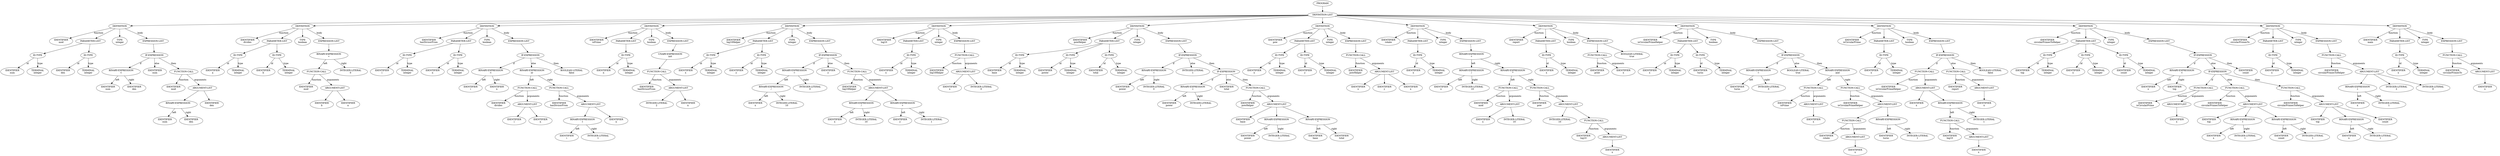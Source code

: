 digraph AST {
node0 [label="PROGRAM"]
node1 [label="DEFINITION-LIST"]
node2 [label="DEFINITION"]
node3 [label="IDENTIFIER\nmod"]
node4 [label="PARAMETER-LIST"]
node5 [label="ID-TYPE"]
node6 [label="IDENTIFIER\nnum"]
node7 [label="TERMINAL\ninteger"]
node8 [label="ID-TYPE"]
node9 [label="IDENTIFIER\nden"]
node10 [label="TERMINAL\ninteger"]
node11 [label="TYPE\ninteger"]
node12 [label="EXPRESSION-LIST"]
node13 [label="IF-EXPRESSION"]
node14 [label="BINARY-EXPRESSION\n<"]
node15 [label="IDENTIFIER\nnum"]
node16 [label="IDENTIFIER\nden"]
node17 [label="IDENTIFIER\nnum"]
node18 [label="FUNCTION-CALL"]
node19 [label="IDENTIFIER\nmod"]
node20 [label="ARGUMENT-LIST"]
node21 [label="BINARY-EXPRESSION\n-"]
node22 [label="IDENTIFIER\nnum"]
node23 [label="IDENTIFIER\nden"]
node24 [label="IDENTIFIER\nden"]
node25 [label="DEFINITION"]
node26 [label="IDENTIFIER\ndivides"]
node27 [label="PARAMETER-LIST"]
node28 [label="ID-TYPE"]
node29 [label="IDENTIFIER\na"]
node30 [label="TERMINAL\ninteger"]
node31 [label="ID-TYPE"]
node32 [label="IDENTIFIER\nb"]
node33 [label="TERMINAL\ninteger"]
node34 [label="TYPE\nboolean"]
node35 [label="EXPRESSION-LIST"]
node36 [label="BINARY-EXPRESSION\n="]
node37 [label="FUNCTION-CALL"]
node38 [label="IDENTIFIER\nmod"]
node39 [label="ARGUMENT-LIST"]
node40 [label="IDENTIFIER\nb"]
node41 [label="IDENTIFIER\na"]
node42 [label="INTEGER-LITERAL\n0"]
node43 [label="DEFINITION"]
node44 [label="IDENTIFIER\nhasDivisorFrom"]
node45 [label="PARAMETER-LIST"]
node46 [label="ID-TYPE"]
node47 [label="IDENTIFIER\ni"]
node48 [label="TERMINAL\ninteger"]
node49 [label="ID-TYPE"]
node50 [label="IDENTIFIER\nn"]
node51 [label="TERMINAL\ninteger"]
node52 [label="TYPE\nboolean"]
node53 [label="EXPRESSION-LIST"]
node54 [label="IF-EXPRESSION"]
node55 [label="BINARY-EXPRESSION\n<"]
node56 [label="IDENTIFIER\ni"]
node57 [label="IDENTIFIER\nn"]
node58 [label="BINARY-EXPRESSION\nor"]
node59 [label="FUNCTION-CALL"]
node60 [label="IDENTIFIER\ndivides"]
node61 [label="ARGUMENT-LIST"]
node62 [label="IDENTIFIER\ni"]
node63 [label="IDENTIFIER\nn"]
node64 [label="FUNCTION-CALL"]
node65 [label="IDENTIFIER\nhasDivisorFrom"]
node66 [label="ARGUMENT-LIST"]
node67 [label="BINARY-EXPRESSION\n+"]
node68 [label="IDENTIFIER\ni"]
node69 [label="INTEGER-LITERAL\n1"]
node70 [label="IDENTIFIER\nn"]
node71 [label="BOOLEAN-LITERAL\nfalse"]
node72 [label="DEFINITION"]
node73 [label="IDENTIFIER\nisPrime"]
node74 [label="PARAMETER-LIST"]
node75 [label="ID-TYPE"]
node76 [label="IDENTIFIER\nn"]
node77 [label="TERMINAL\ninteger"]
node78 [label="TYPE\nboolean"]
node79 [label="EXPRESSION-LIST"]
node80 [label="UNARY-EXPRESSION\nnot"]
node81 [label="FUNCTION-CALL"]
node82 [label="IDENTIFIER\nhasDivisorFrom"]
node83 [label="ARGUMENT-LIST"]
node84 [label="INTEGER-LITERAL\n2"]
node85 [label="IDENTIFIER\nn"]
node86 [label="DEFINITION"]
node87 [label="IDENTIFIER\nlog10Helper"]
node88 [label="PARAMETER-LIST"]
node89 [label="ID-TYPE"]
node90 [label="IDENTIFIER\nx"]
node91 [label="TERMINAL\ninteger"]
node92 [label="ID-TYPE"]
node93 [label="IDENTIFIER\ny"]
node94 [label="TERMINAL\ninteger"]
node95 [label="TYPE\ninteger"]
node96 [label="EXPRESSION-LIST"]
node97 [label="IF-EXPRESSION"]
node98 [label="BINARY-EXPRESSION\n="]
node99 [label="BINARY-EXPRESSION\n/"]
node100 [label="IDENTIFIER\nx"]
node101 [label="INTEGER-LITERAL\n10"]
node102 [label="INTEGER-LITERAL\n0"]
node103 [label="IDENTIFIER\ny"]
node104 [label="FUNCTION-CALL"]
node105 [label="IDENTIFIER\nlog10Helper"]
node106 [label="ARGUMENT-LIST"]
node107 [label="BINARY-EXPRESSION\n/"]
node108 [label="IDENTIFIER\nx"]
node109 [label="INTEGER-LITERAL\n10"]
node110 [label="BINARY-EXPRESSION\n+"]
node111 [label="IDENTIFIER\ny"]
node112 [label="INTEGER-LITERAL\n1"]
node113 [label="DEFINITION"]
node114 [label="IDENTIFIER\nlog10"]
node115 [label="PARAMETER-LIST"]
node116 [label="ID-TYPE"]
node117 [label="IDENTIFIER\nx"]
node118 [label="TERMINAL\ninteger"]
node119 [label="TYPE\ninteger"]
node120 [label="EXPRESSION-LIST"]
node121 [label="FUNCTION-CALL"]
node122 [label="IDENTIFIER\nlog10Helper"]
node123 [label="ARGUMENT-LIST"]
node124 [label="IDENTIFIER\nx"]
node125 [label="INTEGER-LITERAL\n0"]
node126 [label="DEFINITION"]
node127 [label="IDENTIFIER\npowHelper"]
node128 [label="PARAMETER-LIST"]
node129 [label="ID-TYPE"]
node130 [label="IDENTIFIER\nbase"]
node131 [label="TERMINAL\ninteger"]
node132 [label="ID-TYPE"]
node133 [label="IDENTIFIER\npower"]
node134 [label="TERMINAL\ninteger"]
node135 [label="ID-TYPE"]
node136 [label="IDENTIFIER\ntotal"]
node137 [label="TERMINAL\ninteger"]
node138 [label="TYPE\ninteger"]
node139 [label="EXPRESSION-LIST"]
node140 [label="IF-EXPRESSION"]
node141 [label="BINARY-EXPRESSION\n="]
node142 [label="IDENTIFIER\npower"]
node143 [label="INTEGER-LITERAL\n0"]
node144 [label="INTEGER-LITERAL\n1"]
node145 [label="IF-EXPRESSION"]
node146 [label="BINARY-EXPRESSION\n="]
node147 [label="IDENTIFIER\npower"]
node148 [label="INTEGER-LITERAL\n1"]
node149 [label="IDENTIFIER\ntotal"]
node150 [label="FUNCTION-CALL"]
node151 [label="IDENTIFIER\npowHelper"]
node152 [label="ARGUMENT-LIST"]
node153 [label="IDENTIFIER\nbase"]
node154 [label="BINARY-EXPRESSION\n-"]
node155 [label="IDENTIFIER\npower"]
node156 [label="INTEGER-LITERAL\n1"]
node157 [label="BINARY-EXPRESSION\n*"]
node158 [label="IDENTIFIER\nbase"]
node159 [label="IDENTIFIER\ntotal"]
node160 [label="DEFINITION"]
node161 [label="IDENTIFIER\npow"]
node162 [label="PARAMETER-LIST"]
node163 [label="ID-TYPE"]
node164 [label="IDENTIFIER\nx"]
node165 [label="TERMINAL\ninteger"]
node166 [label="ID-TYPE"]
node167 [label="IDENTIFIER\ny"]
node168 [label="TERMINAL\ninteger"]
node169 [label="TYPE\ninteger"]
node170 [label="EXPRESSION-LIST"]
node171 [label="FUNCTION-CALL"]
node172 [label="IDENTIFIER\npowHelper"]
node173 [label="ARGUMENT-LIST"]
node174 [label="IDENTIFIER\nx"]
node175 [label="IDENTIFIER\ny"]
node176 [label="IDENTIFIER\nx"]
node177 [label="DEFINITION"]
node178 [label="IDENTIFIER\nrotate"]
node179 [label="PARAMETER-LIST"]
node180 [label="ID-TYPE"]
node181 [label="IDENTIFIER\nx"]
node182 [label="TERMINAL\ninteger"]
node183 [label="TYPE\ninteger"]
node184 [label="EXPRESSION-LIST"]
node185 [label="BINARY-EXPRESSION\n+"]
node186 [label="BINARY-EXPRESSION\n/"]
node187 [label="IDENTIFIER\nx"]
node188 [label="INTEGER-LITERAL\n10"]
node189 [label="BINARY-EXPRESSION\n*"]
node190 [label="FUNCTION-CALL"]
node191 [label="IDENTIFIER\nmod"]
node192 [label="ARGUMENT-LIST"]
node193 [label="IDENTIFIER\nx"]
node194 [label="INTEGER-LITERAL\n10"]
node195 [label="FUNCTION-CALL"]
node196 [label="IDENTIFIER\npow"]
node197 [label="ARGUMENT-LIST"]
node198 [label="INTEGER-LITERAL\n10"]
node199 [label="FUNCTION-CALL"]
node200 [label="IDENTIFIER\nlog10"]
node201 [label="ARGUMENT-LIST"]
node202 [label="IDENTIFIER\nx"]
node203 [label="DEFINITION"]
node204 [label="IDENTIFIER\nreport"]
node205 [label="PARAMETER-LIST"]
node206 [label="ID-TYPE"]
node207 [label="IDENTIFIER\nx"]
node208 [label="TERMINAL\ninteger"]
node209 [label="TYPE\nboolean"]
node210 [label="EXPRESSION-LIST"]
node211 [label="FUNCTION-CALL"]
node212 [label="IDENTIFIER\nprint"]
node213 [label="IDENTIFIER\nx"]
node214 [label="BOOLEAN-LITERAL\ntrue"]
node215 [label="DEFINITION"]
node216 [label="IDENTIFIER\nisCircularPrimeHelper"]
node217 [label="PARAMETER-LIST"]
node218 [label="ID-TYPE"]
node219 [label="IDENTIFIER\nx"]
node220 [label="TERMINAL\ninteger"]
node221 [label="ID-TYPE"]
node222 [label="IDENTIFIER\nturns"]
node223 [label="TERMINAL\ninteger"]
node224 [label="TYPE\nboolean"]
node225 [label="EXPRESSION-LIST"]
node226 [label="IF-EXPRESSION"]
node227 [label="BINARY-EXPRESSION\n="]
node228 [label="IDENTIFIER\nturns"]
node229 [label="INTEGER-LITERAL\n0"]
node230 [label="BOOLEAN-LITERAL\ntrue"]
node231 [label="BINARY-EXPRESSION\nand"]
node232 [label="FUNCTION-CALL"]
node233 [label="IDENTIFIER\nisPrime"]
node234 [label="ARGUMENT-LIST"]
node235 [label="IDENTIFIER\nx"]
node236 [label="FUNCTION-CALL"]
node237 [label="IDENTIFIER\nisCircularPrimeHelper"]
node238 [label="ARGUMENT-LIST"]
node239 [label="FUNCTION-CALL"]
node240 [label="IDENTIFIER\nrotate"]
node241 [label="ARGUMENT-LIST"]
node242 [label="IDENTIFIER\nx"]
node243 [label="BINARY-EXPRESSION\n-"]
node244 [label="IDENTIFIER\nturns"]
node245 [label="INTEGER-LITERAL\n1"]
node246 [label="DEFINITION"]
node247 [label="IDENTIFIER\nisCircularPrime"]
node248 [label="PARAMETER-LIST"]
node249 [label="ID-TYPE"]
node250 [label="IDENTIFIER\nx"]
node251 [label="TERMINAL\ninteger"]
node252 [label="TYPE\nboolean"]
node253 [label="EXPRESSION-LIST"]
node254 [label="IF-EXPRESSION"]
node255 [label="FUNCTION-CALL"]
node256 [label="IDENTIFIER\nisCircularPrimeHelper"]
node257 [label="ARGUMENT-LIST"]
node258 [label="IDENTIFIER\nx"]
node259 [label="BINARY-EXPRESSION\n+"]
node260 [label="FUNCTION-CALL"]
node261 [label="IDENTIFIER\nlog10"]
node262 [label="ARGUMENT-LIST"]
node263 [label="IDENTIFIER\nx"]
node264 [label="INTEGER-LITERAL\n1"]
node265 [label="FUNCTION-CALL"]
node266 [label="IDENTIFIER\nreport"]
node267 [label="ARGUMENT-LIST"]
node268 [label="IDENTIFIER\nx"]
node269 [label="BOOLEAN-LITERAL\nfalse"]
node270 [label="DEFINITION"]
node271 [label="IDENTIFIER\ncircularPrimesToHelper"]
node272 [label="PARAMETER-LIST"]
node273 [label="ID-TYPE"]
node274 [label="IDENTIFIER\ntop"]
node275 [label="TERMINAL\ninteger"]
node276 [label="ID-TYPE"]
node277 [label="IDENTIFIER\nx"]
node278 [label="TERMINAL\ninteger"]
node279 [label="ID-TYPE"]
node280 [label="IDENTIFIER\ncount"]
node281 [label="TERMINAL\ninteger"]
node282 [label="TYPE\ninteger"]
node283 [label="EXPRESSION-LIST"]
node284 [label="IF-EXPRESSION"]
node285 [label="BINARY-EXPRESSION\n<"]
node286 [label="IDENTIFIER\nx"]
node287 [label="IDENTIFIER\ntop"]
node288 [label="IF-EXPRESSION"]
node289 [label="FUNCTION-CALL"]
node290 [label="IDENTIFIER\nisCircularPrime"]
node291 [label="ARGUMENT-LIST"]
node292 [label="IDENTIFIER\nx"]
node293 [label="FUNCTION-CALL"]
node294 [label="IDENTIFIER\ncircularPrimesToHelper"]
node295 [label="ARGUMENT-LIST"]
node296 [label="IDENTIFIER\ntop"]
node297 [label="BINARY-EXPRESSION\n+"]
node298 [label="IDENTIFIER\nx"]
node299 [label="INTEGER-LITERAL\n1"]
node300 [label="BINARY-EXPRESSION\n+"]
node301 [label="IDENTIFIER\ncount"]
node302 [label="INTEGER-LITERAL\n1"]
node303 [label="FUNCTION-CALL"]
node304 [label="IDENTIFIER\ncircularPrimesToHelper"]
node305 [label="ARGUMENT-LIST"]
node306 [label="IDENTIFIER\ntop"]
node307 [label="BINARY-EXPRESSION\n+"]
node308 [label="IDENTIFIER\nx"]
node309 [label="INTEGER-LITERAL\n1"]
node310 [label="IDENTIFIER\ncount"]
node311 [label="IDENTIFIER\ncount"]
node312 [label="DEFINITION"]
node313 [label="IDENTIFIER\ncircularPrimesTo"]
node314 [label="PARAMETER-LIST"]
node315 [label="ID-TYPE"]
node316 [label="IDENTIFIER\nx"]
node317 [label="TERMINAL\ninteger"]
node318 [label="TYPE\ninteger"]
node319 [label="EXPRESSION-LIST"]
node320 [label="FUNCTION-CALL"]
node321 [label="IDENTIFIER\ncircularPrimesToHelper"]
node322 [label="ARGUMENT-LIST"]
node323 [label="BINARY-EXPRESSION\n+"]
node324 [label="IDENTIFIER\nx"]
node325 [label="INTEGER-LITERAL\n1"]
node326 [label="INTEGER-LITERAL\n2"]
node327 [label="INTEGER-LITERAL\n0"]
node328 [label="DEFINITION"]
node329 [label="IDENTIFIER\nmain"]
node330 [label="PARAMETER-LIST"]
node331 [label="ID-TYPE"]
node332 [label="IDENTIFIER\nx"]
node333 [label="TERMINAL\ninteger"]
node334 [label="TYPE\ninteger"]
node335 [label="EXPRESSION-LIST"]
node336 [label="FUNCTION-CALL"]
node337 [label="IDENTIFIER\ncircularPrimesTo"]
node338 [label="ARGUMENT-LIST"]
node339 [label="IDENTIFIER\nx"]
node2 -> node3 [label="function"]
node5 -> node6 [label="id"]
node5 -> node7 [label="type"]
node4 -> node5
node8 -> node9 [label="id"]
node8 -> node10 [label="type"]
node4 -> node8
node2 -> node4
node2 -> node11
node14 -> node15 [label="left"]
node14 -> node16 [label="right"]
node13 -> node14 [label="if"]
node13 -> node17 [label="else"]
node18 -> node19 [label="function"]
node21 -> node22 [label="left"]
node21 -> node23 [label="right"]
node20 -> node21
node20 -> node24
node18 -> node20 [label="arguments"]
node13 -> node18 [label="then"]
node12 -> node13
node2 -> node12 [label="body"]
node1 -> node2
node25 -> node26 [label="function"]
node28 -> node29 [label="id"]
node28 -> node30 [label="type"]
node27 -> node28
node31 -> node32 [label="id"]
node31 -> node33 [label="type"]
node27 -> node31
node25 -> node27
node25 -> node34
node37 -> node38 [label="function"]
node39 -> node40
node39 -> node41
node37 -> node39 [label="arguments"]
node36 -> node37 [label="left"]
node36 -> node42 [label="right"]
node35 -> node36
node25 -> node35 [label="body"]
node1 -> node25
node43 -> node44 [label="function"]
node46 -> node47 [label="id"]
node46 -> node48 [label="type"]
node45 -> node46
node49 -> node50 [label="id"]
node49 -> node51 [label="type"]
node45 -> node49
node43 -> node45
node43 -> node52
node55 -> node56 [label="left"]
node55 -> node57 [label="right"]
node54 -> node55 [label="if"]
node59 -> node60 [label="function"]
node61 -> node62
node61 -> node63
node59 -> node61 [label="arguments"]
node58 -> node59 [label="left"]
node64 -> node65 [label="function"]
node67 -> node68 [label="left"]
node67 -> node69 [label="right"]
node66 -> node67
node66 -> node70
node64 -> node66 [label="arguments"]
node58 -> node64 [label="right"]
node54 -> node58 [label="else"]
node54 -> node71 [label="then"]
node53 -> node54
node43 -> node53 [label="body"]
node1 -> node43
node72 -> node73 [label="function"]
node75 -> node76 [label="id"]
node75 -> node77 [label="type"]
node74 -> node75
node72 -> node74
node72 -> node78
node81 -> node82 [label="function"]
node83 -> node84
node83 -> node85
node81 -> node83 [label="arguments"]
node80 -> node81
node79 -> node80
node72 -> node79 [label="body"]
node1 -> node72
node86 -> node87 [label="function"]
node89 -> node90 [label="id"]
node89 -> node91 [label="type"]
node88 -> node89
node92 -> node93 [label="id"]
node92 -> node94 [label="type"]
node88 -> node92
node86 -> node88
node86 -> node95
node99 -> node100 [label="left"]
node99 -> node101 [label="right"]
node98 -> node99 [label="left"]
node98 -> node102 [label="right"]
node97 -> node98 [label="if"]
node97 -> node103 [label="else"]
node104 -> node105 [label="function"]
node107 -> node108 [label="left"]
node107 -> node109 [label="right"]
node106 -> node107
node110 -> node111 [label="left"]
node110 -> node112 [label="right"]
node106 -> node110
node104 -> node106 [label="arguments"]
node97 -> node104 [label="then"]
node96 -> node97
node86 -> node96 [label="body"]
node1 -> node86
node113 -> node114 [label="function"]
node116 -> node117 [label="id"]
node116 -> node118 [label="type"]
node115 -> node116
node113 -> node115
node113 -> node119
node121 -> node122 [label="function"]
node123 -> node124
node123 -> node125
node121 -> node123 [label="arguments"]
node120 -> node121
node113 -> node120 [label="body"]
node1 -> node113
node126 -> node127 [label="function"]
node129 -> node130 [label="id"]
node129 -> node131 [label="type"]
node128 -> node129
node132 -> node133 [label="id"]
node132 -> node134 [label="type"]
node128 -> node132
node135 -> node136 [label="id"]
node135 -> node137 [label="type"]
node128 -> node135
node126 -> node128
node126 -> node138
node141 -> node142 [label="left"]
node141 -> node143 [label="right"]
node140 -> node141 [label="if"]
node140 -> node144 [label="else"]
node146 -> node147 [label="left"]
node146 -> node148 [label="right"]
node145 -> node146 [label="if"]
node145 -> node149 [label="else"]
node150 -> node151 [label="function"]
node152 -> node153
node154 -> node155 [label="left"]
node154 -> node156 [label="right"]
node152 -> node154
node157 -> node158 [label="left"]
node157 -> node159 [label="right"]
node152 -> node157
node150 -> node152 [label="arguments"]
node145 -> node150 [label="then"]
node140 -> node145 [label="then"]
node139 -> node140
node126 -> node139 [label="body"]
node1 -> node126
node160 -> node161 [label="function"]
node163 -> node164 [label="id"]
node163 -> node165 [label="type"]
node162 -> node163
node166 -> node167 [label="id"]
node166 -> node168 [label="type"]
node162 -> node166
node160 -> node162
node160 -> node169
node171 -> node172 [label="function"]
node173 -> node174
node173 -> node175
node173 -> node176
node171 -> node173 [label="arguments"]
node170 -> node171
node160 -> node170 [label="body"]
node1 -> node160
node177 -> node178 [label="function"]
node180 -> node181 [label="id"]
node180 -> node182 [label="type"]
node179 -> node180
node177 -> node179
node177 -> node183
node186 -> node187 [label="left"]
node186 -> node188 [label="right"]
node185 -> node186 [label="left"]
node190 -> node191 [label="function"]
node192 -> node193
node192 -> node194
node190 -> node192 [label="arguments"]
node189 -> node190 [label="left"]
node195 -> node196 [label="function"]
node197 -> node198
node199 -> node200 [label="function"]
node201 -> node202
node199 -> node201 [label="arguments"]
node197 -> node199
node195 -> node197 [label="arguments"]
node189 -> node195 [label="right"]
node185 -> node189 [label="right"]
node184 -> node185
node177 -> node184 [label="body"]
node1 -> node177
node203 -> node204 [label="function"]
node206 -> node207 [label="id"]
node206 -> node208 [label="type"]
node205 -> node206
node203 -> node205
node203 -> node209
node211 -> node212 [label="function"]
node211 -> node213 [label="arguments"]
node210 -> node211
node210 -> node214
node203 -> node210 [label="body"]
node1 -> node203
node215 -> node216 [label="function"]
node218 -> node219 [label="id"]
node218 -> node220 [label="type"]
node217 -> node218
node221 -> node222 [label="id"]
node221 -> node223 [label="type"]
node217 -> node221
node215 -> node217
node215 -> node224
node227 -> node228 [label="left"]
node227 -> node229 [label="right"]
node226 -> node227 [label="if"]
node226 -> node230 [label="else"]
node232 -> node233 [label="function"]
node234 -> node235
node232 -> node234 [label="arguments"]
node231 -> node232 [label="left"]
node236 -> node237 [label="function"]
node239 -> node240 [label="function"]
node241 -> node242
node239 -> node241 [label="arguments"]
node238 -> node239
node243 -> node244 [label="left"]
node243 -> node245 [label="right"]
node238 -> node243
node236 -> node238 [label="arguments"]
node231 -> node236 [label="right"]
node226 -> node231 [label="then"]
node225 -> node226
node215 -> node225 [label="body"]
node1 -> node215
node246 -> node247 [label="function"]
node249 -> node250 [label="id"]
node249 -> node251 [label="type"]
node248 -> node249
node246 -> node248
node246 -> node252
node255 -> node256 [label="function"]
node257 -> node258
node260 -> node261 [label="function"]
node262 -> node263
node260 -> node262 [label="arguments"]
node259 -> node260 [label="left"]
node259 -> node264 [label="right"]
node257 -> node259
node255 -> node257 [label="arguments"]
node254 -> node255 [label="if"]
node265 -> node266 [label="function"]
node267 -> node268
node265 -> node267 [label="arguments"]
node254 -> node265 [label="else"]
node254 -> node269 [label="then"]
node253 -> node254
node246 -> node253 [label="body"]
node1 -> node246
node270 -> node271 [label="function"]
node273 -> node274 [label="id"]
node273 -> node275 [label="type"]
node272 -> node273
node276 -> node277 [label="id"]
node276 -> node278 [label="type"]
node272 -> node276
node279 -> node280 [label="id"]
node279 -> node281 [label="type"]
node272 -> node279
node270 -> node272
node270 -> node282
node285 -> node286 [label="left"]
node285 -> node287 [label="right"]
node284 -> node285 [label="if"]
node289 -> node290 [label="function"]
node291 -> node292
node289 -> node291 [label="arguments"]
node288 -> node289 [label="if"]
node293 -> node294 [label="function"]
node295 -> node296
node297 -> node298 [label="left"]
node297 -> node299 [label="right"]
node295 -> node297
node300 -> node301 [label="left"]
node300 -> node302 [label="right"]
node295 -> node300
node293 -> node295 [label="arguments"]
node288 -> node293 [label="else"]
node303 -> node304 [label="function"]
node305 -> node306
node307 -> node308 [label="left"]
node307 -> node309 [label="right"]
node305 -> node307
node305 -> node310
node303 -> node305 [label="arguments"]
node288 -> node303 [label="then"]
node284 -> node288 [label="else"]
node284 -> node311 [label="then"]
node283 -> node284
node270 -> node283 [label="body"]
node1 -> node270
node312 -> node313 [label="function"]
node315 -> node316 [label="id"]
node315 -> node317 [label="type"]
node314 -> node315
node312 -> node314
node312 -> node318
node320 -> node321 [label="function"]
node323 -> node324 [label="left"]
node323 -> node325 [label="right"]
node322 -> node323
node322 -> node326
node322 -> node327
node320 -> node322 [label="arguments"]
node319 -> node320
node312 -> node319 [label="body"]
node1 -> node312
node328 -> node329 [label="function"]
node331 -> node332 [label="id"]
node331 -> node333 [label="type"]
node330 -> node331
node328 -> node330
node328 -> node334
node336 -> node337 [label="function"]
node338 -> node339
node336 -> node338 [label="arguments"]
node335 -> node336
node328 -> node335 [label="body"]
node1 -> node328
node0 -> node1
}